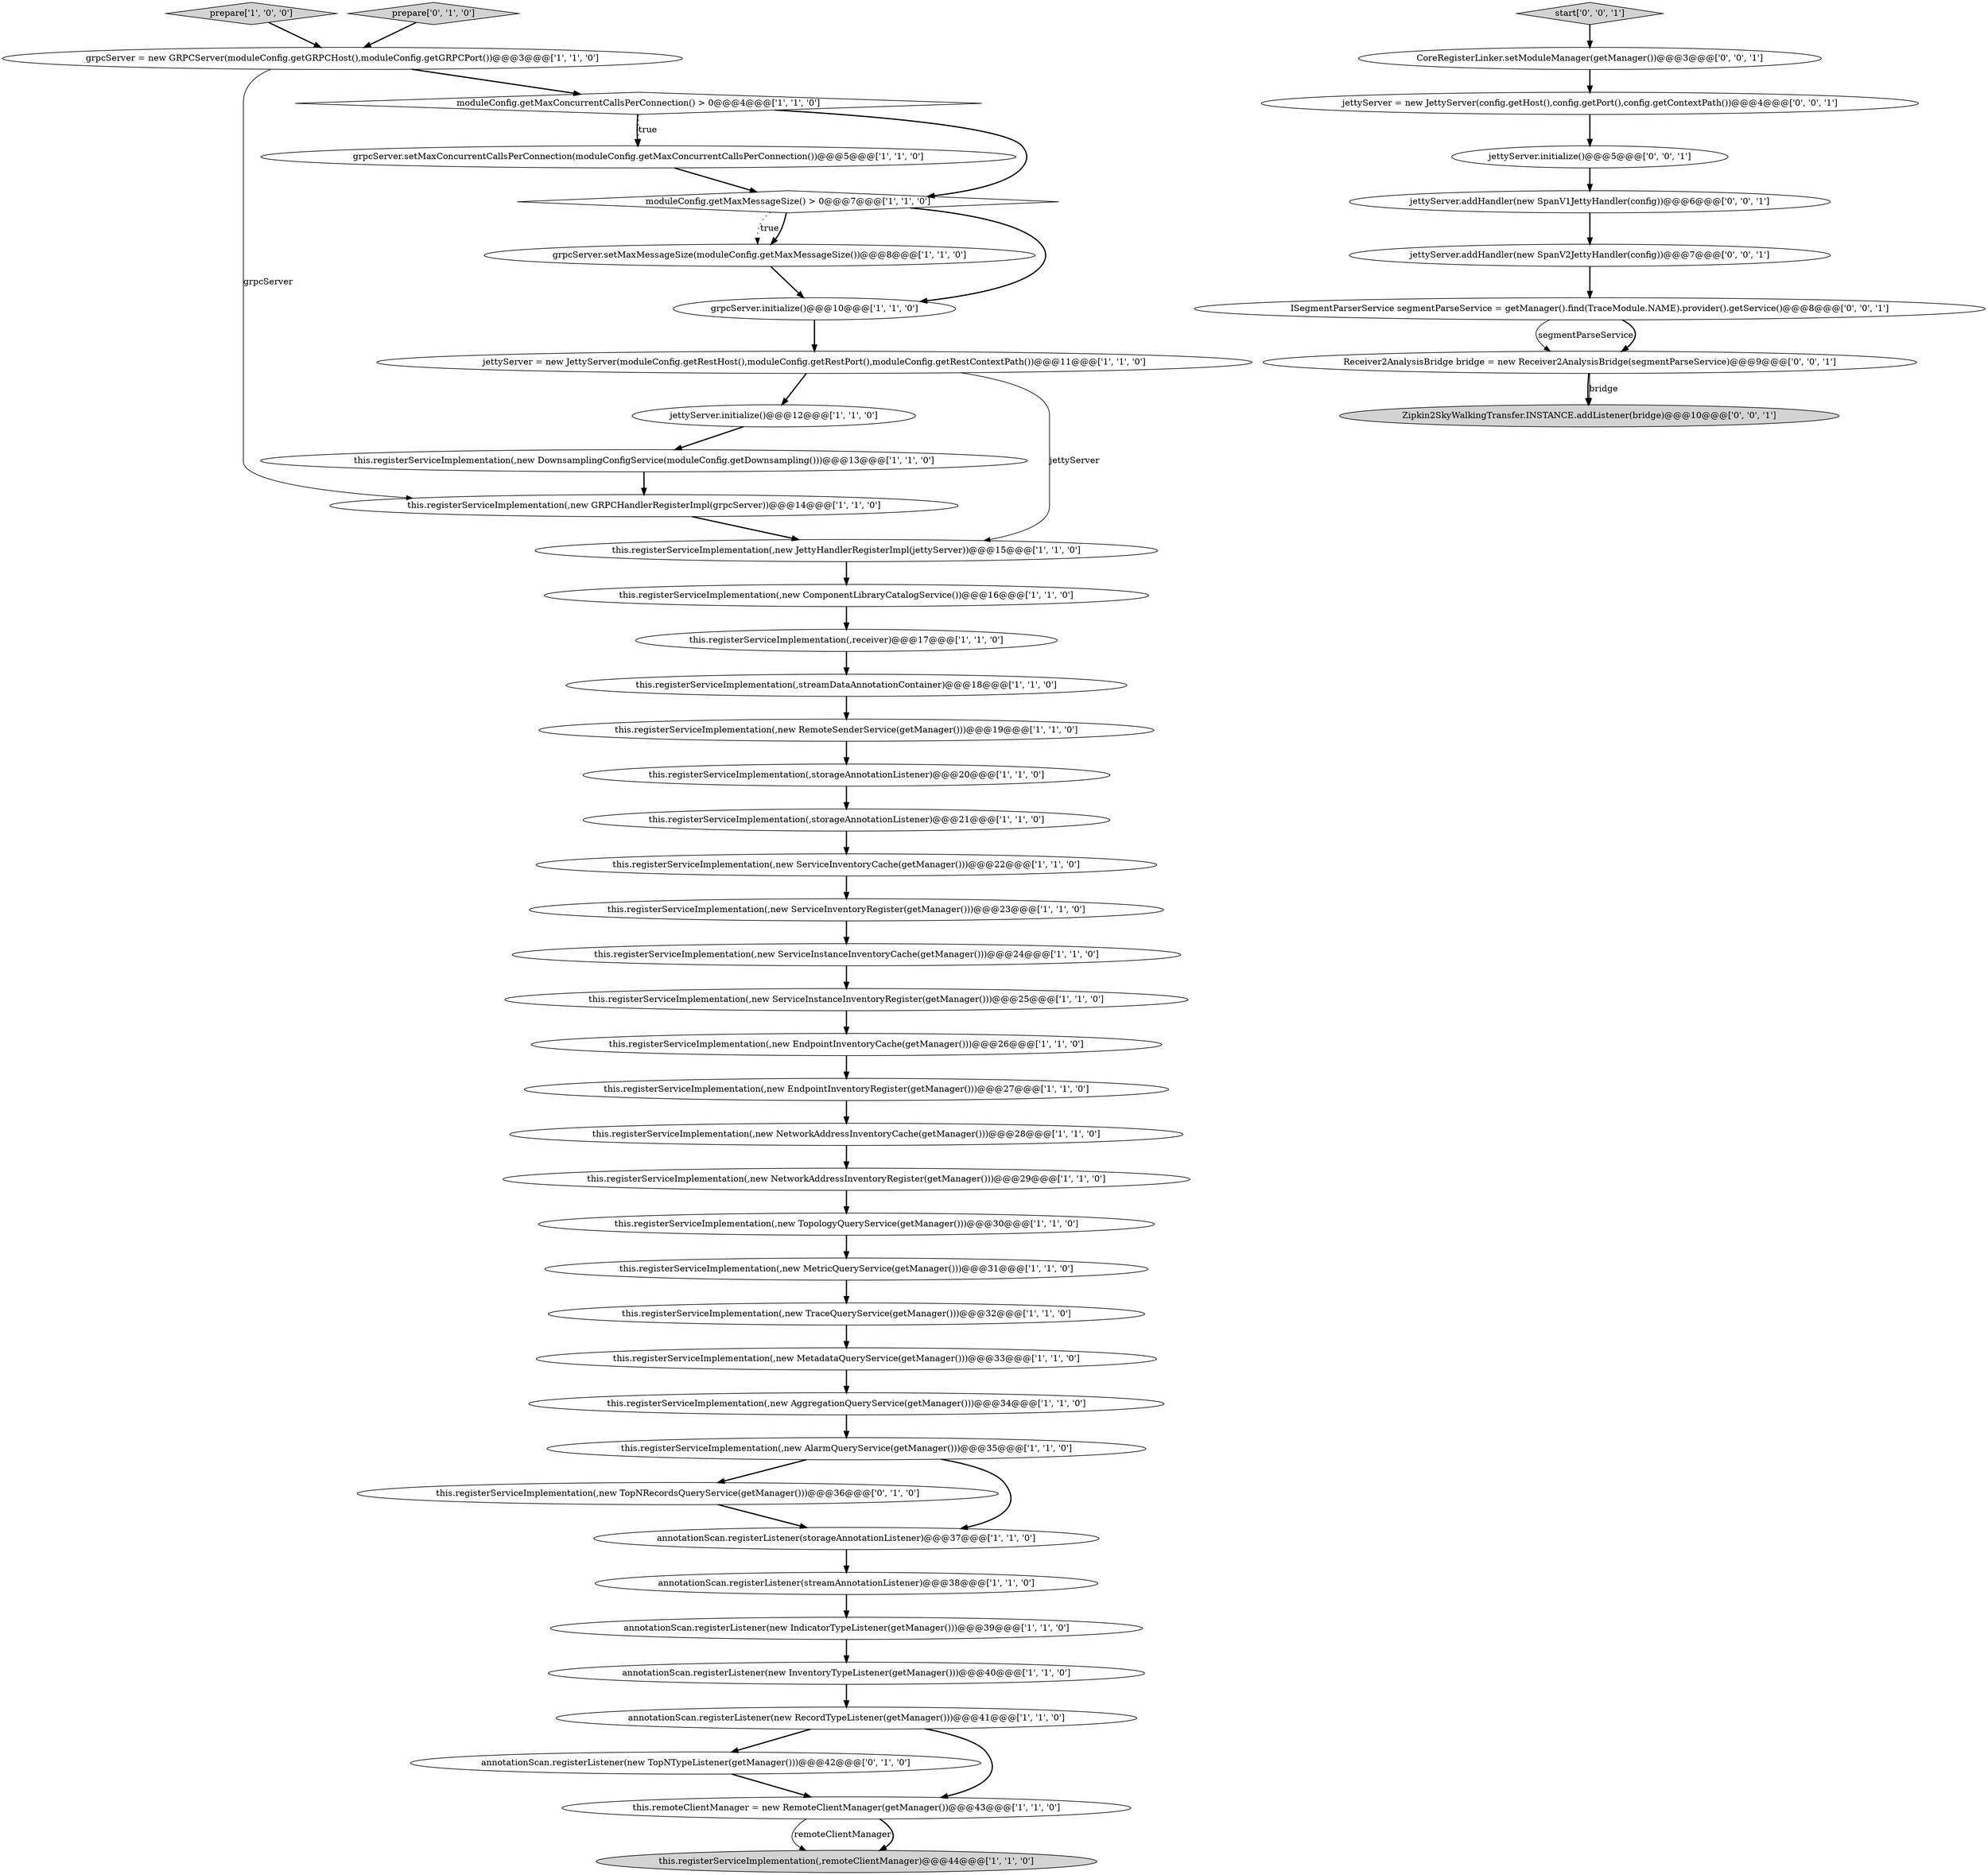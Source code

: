 digraph {
8 [style = filled, label = "this.registerServiceImplementation(,new ServiceInstanceInventoryRegister(getManager()))@@@25@@@['1', '1', '0']", fillcolor = white, shape = ellipse image = "AAA0AAABBB1BBB"];
0 [style = filled, label = "this.registerServiceImplementation(,new ServiceInstanceInventoryCache(getManager()))@@@24@@@['1', '1', '0']", fillcolor = white, shape = ellipse image = "AAA0AAABBB1BBB"];
41 [style = filled, label = "annotationScan.registerListener(new TopNTypeListener(getManager()))@@@42@@@['0', '1', '0']", fillcolor = white, shape = ellipse image = "AAA1AAABBB2BBB"];
18 [style = filled, label = "this.registerServiceImplementation(,new GRPCHandlerRegisterImpl(grpcServer))@@@14@@@['1', '1', '0']", fillcolor = white, shape = ellipse image = "AAA0AAABBB1BBB"];
28 [style = filled, label = "jettyServer.initialize()@@@12@@@['1', '1', '0']", fillcolor = white, shape = ellipse image = "AAA0AAABBB1BBB"];
35 [style = filled, label = "grpcServer = new GRPCServer(moduleConfig.getGRPCHost(),moduleConfig.getGRPCPort())@@@3@@@['1', '1', '0']", fillcolor = white, shape = ellipse image = "AAA0AAABBB1BBB"];
1 [style = filled, label = "this.registerServiceImplementation(,new AlarmQueryService(getManager()))@@@35@@@['1', '1', '0']", fillcolor = white, shape = ellipse image = "AAA0AAABBB1BBB"];
37 [style = filled, label = "prepare['1', '0', '0']", fillcolor = lightgray, shape = diamond image = "AAA0AAABBB1BBB"];
21 [style = filled, label = "grpcServer.setMaxMessageSize(moduleConfig.getMaxMessageSize())@@@8@@@['1', '1', '0']", fillcolor = white, shape = ellipse image = "AAA0AAABBB1BBB"];
38 [style = filled, label = "this.remoteClientManager = new RemoteClientManager(getManager())@@@43@@@['1', '1', '0']", fillcolor = white, shape = ellipse image = "AAA0AAABBB1BBB"];
34 [style = filled, label = "this.registerServiceImplementation(,new RemoteSenderService(getManager()))@@@19@@@['1', '1', '0']", fillcolor = white, shape = ellipse image = "AAA0AAABBB1BBB"];
39 [style = filled, label = "this.registerServiceImplementation(,new TopNRecordsQueryService(getManager()))@@@36@@@['0', '1', '0']", fillcolor = white, shape = ellipse image = "AAA1AAABBB2BBB"];
13 [style = filled, label = "this.registerServiceImplementation(,new JettyHandlerRegisterImpl(jettyServer))@@@15@@@['1', '1', '0']", fillcolor = white, shape = ellipse image = "AAA0AAABBB1BBB"];
10 [style = filled, label = "annotationScan.registerListener(storageAnnotationListener)@@@37@@@['1', '1', '0']", fillcolor = white, shape = ellipse image = "AAA0AAABBB1BBB"];
33 [style = filled, label = "this.registerServiceImplementation(,new ServiceInventoryCache(getManager()))@@@22@@@['1', '1', '0']", fillcolor = white, shape = ellipse image = "AAA0AAABBB1BBB"];
20 [style = filled, label = "grpcServer.setMaxConcurrentCallsPerConnection(moduleConfig.getMaxConcurrentCallsPerConnection())@@@5@@@['1', '1', '0']", fillcolor = white, shape = ellipse image = "AAA0AAABBB1BBB"];
31 [style = filled, label = "this.registerServiceImplementation(,new NetworkAddressInventoryCache(getManager()))@@@28@@@['1', '1', '0']", fillcolor = white, shape = ellipse image = "AAA0AAABBB1BBB"];
27 [style = filled, label = "this.registerServiceImplementation(,new MetricQueryService(getManager()))@@@31@@@['1', '1', '0']", fillcolor = white, shape = ellipse image = "AAA0AAABBB1BBB"];
43 [style = filled, label = "Receiver2AnalysisBridge bridge = new Receiver2AnalysisBridge(segmentParseService)@@@9@@@['0', '0', '1']", fillcolor = white, shape = ellipse image = "AAA0AAABBB3BBB"];
36 [style = filled, label = "this.registerServiceImplementation(,storageAnnotationListener)@@@20@@@['1', '1', '0']", fillcolor = white, shape = ellipse image = "AAA0AAABBB1BBB"];
48 [style = filled, label = "jettyServer.addHandler(new SpanV1JettyHandler(config))@@@6@@@['0', '0', '1']", fillcolor = white, shape = ellipse image = "AAA0AAABBB3BBB"];
44 [style = filled, label = "jettyServer.addHandler(new SpanV2JettyHandler(config))@@@7@@@['0', '0', '1']", fillcolor = white, shape = ellipse image = "AAA0AAABBB3BBB"];
24 [style = filled, label = "this.registerServiceImplementation(,storageAnnotationListener)@@@21@@@['1', '1', '0']", fillcolor = white, shape = ellipse image = "AAA0AAABBB1BBB"];
23 [style = filled, label = "annotationScan.registerListener(new IndicatorTypeListener(getManager()))@@@39@@@['1', '1', '0']", fillcolor = white, shape = ellipse image = "AAA0AAABBB1BBB"];
32 [style = filled, label = "this.registerServiceImplementation(,new TraceQueryService(getManager()))@@@32@@@['1', '1', '0']", fillcolor = white, shape = ellipse image = "AAA0AAABBB1BBB"];
12 [style = filled, label = "annotationScan.registerListener(new RecordTypeListener(getManager()))@@@41@@@['1', '1', '0']", fillcolor = white, shape = ellipse image = "AAA0AAABBB1BBB"];
26 [style = filled, label = "this.registerServiceImplementation(,new TopologyQueryService(getManager()))@@@30@@@['1', '1', '0']", fillcolor = white, shape = ellipse image = "AAA0AAABBB1BBB"];
3 [style = filled, label = "annotationScan.registerListener(streamAnnotationListener)@@@38@@@['1', '1', '0']", fillcolor = white, shape = ellipse image = "AAA0AAABBB1BBB"];
7 [style = filled, label = "moduleConfig.getMaxMessageSize() > 0@@@7@@@['1', '1', '0']", fillcolor = white, shape = diamond image = "AAA0AAABBB1BBB"];
22 [style = filled, label = "this.registerServiceImplementation(,new EndpointInventoryCache(getManager()))@@@26@@@['1', '1', '0']", fillcolor = white, shape = ellipse image = "AAA0AAABBB1BBB"];
40 [style = filled, label = "prepare['0', '1', '0']", fillcolor = lightgray, shape = diamond image = "AAA0AAABBB2BBB"];
29 [style = filled, label = "grpcServer.initialize()@@@10@@@['1', '1', '0']", fillcolor = white, shape = ellipse image = "AAA0AAABBB1BBB"];
19 [style = filled, label = "this.registerServiceImplementation(,new ServiceInventoryRegister(getManager()))@@@23@@@['1', '1', '0']", fillcolor = white, shape = ellipse image = "AAA0AAABBB1BBB"];
30 [style = filled, label = "this.registerServiceImplementation(,new ComponentLibraryCatalogService())@@@16@@@['1', '1', '0']", fillcolor = white, shape = ellipse image = "AAA0AAABBB1BBB"];
42 [style = filled, label = "start['0', '0', '1']", fillcolor = lightgray, shape = diamond image = "AAA0AAABBB3BBB"];
47 [style = filled, label = "CoreRegisterLinker.setModuleManager(getManager())@@@3@@@['0', '0', '1']", fillcolor = white, shape = ellipse image = "AAA0AAABBB3BBB"];
46 [style = filled, label = "Zipkin2SkyWalkingTransfer.INSTANCE.addListener(bridge)@@@10@@@['0', '0', '1']", fillcolor = lightgray, shape = ellipse image = "AAA0AAABBB3BBB"];
2 [style = filled, label = "this.registerServiceImplementation(,new AggregationQueryService(getManager()))@@@34@@@['1', '1', '0']", fillcolor = white, shape = ellipse image = "AAA0AAABBB1BBB"];
25 [style = filled, label = "this.registerServiceImplementation(,new NetworkAddressInventoryRegister(getManager()))@@@29@@@['1', '1', '0']", fillcolor = white, shape = ellipse image = "AAA0AAABBB1BBB"];
9 [style = filled, label = "this.registerServiceImplementation(,new EndpointInventoryRegister(getManager()))@@@27@@@['1', '1', '0']", fillcolor = white, shape = ellipse image = "AAA0AAABBB1BBB"];
14 [style = filled, label = "this.registerServiceImplementation(,new DownsamplingConfigService(moduleConfig.getDownsampling()))@@@13@@@['1', '1', '0']", fillcolor = white, shape = ellipse image = "AAA0AAABBB1BBB"];
49 [style = filled, label = "ISegmentParserService segmentParseService = getManager().find(TraceModule.NAME).provider().getService()@@@8@@@['0', '0', '1']", fillcolor = white, shape = ellipse image = "AAA0AAABBB3BBB"];
50 [style = filled, label = "jettyServer = new JettyServer(config.getHost(),config.getPort(),config.getContextPath())@@@4@@@['0', '0', '1']", fillcolor = white, shape = ellipse image = "AAA0AAABBB3BBB"];
5 [style = filled, label = "jettyServer = new JettyServer(moduleConfig.getRestHost(),moduleConfig.getRestPort(),moduleConfig.getRestContextPath())@@@11@@@['1', '1', '0']", fillcolor = white, shape = ellipse image = "AAA0AAABBB1BBB"];
16 [style = filled, label = "this.registerServiceImplementation(,streamDataAnnotationContainer)@@@18@@@['1', '1', '0']", fillcolor = white, shape = ellipse image = "AAA0AAABBB1BBB"];
11 [style = filled, label = "moduleConfig.getMaxConcurrentCallsPerConnection() > 0@@@4@@@['1', '1', '0']", fillcolor = white, shape = diamond image = "AAA0AAABBB1BBB"];
15 [style = filled, label = "annotationScan.registerListener(new InventoryTypeListener(getManager()))@@@40@@@['1', '1', '0']", fillcolor = white, shape = ellipse image = "AAA0AAABBB1BBB"];
17 [style = filled, label = "this.registerServiceImplementation(,remoteClientManager)@@@44@@@['1', '1', '0']", fillcolor = lightgray, shape = ellipse image = "AAA0AAABBB1BBB"];
6 [style = filled, label = "this.registerServiceImplementation(,new MetadataQueryService(getManager()))@@@33@@@['1', '1', '0']", fillcolor = white, shape = ellipse image = "AAA0AAABBB1BBB"];
4 [style = filled, label = "this.registerServiceImplementation(,receiver)@@@17@@@['1', '1', '0']", fillcolor = white, shape = ellipse image = "AAA0AAABBB1BBB"];
45 [style = filled, label = "jettyServer.initialize()@@@5@@@['0', '0', '1']", fillcolor = white, shape = ellipse image = "AAA0AAABBB3BBB"];
42->47 [style = bold, label=""];
49->43 [style = solid, label="segmentParseService"];
23->15 [style = bold, label=""];
11->20 [style = bold, label=""];
13->30 [style = bold, label=""];
1->10 [style = bold, label=""];
20->7 [style = bold, label=""];
14->18 [style = bold, label=""];
7->21 [style = dotted, label="true"];
24->33 [style = bold, label=""];
4->16 [style = bold, label=""];
45->48 [style = bold, label=""];
15->12 [style = bold, label=""];
37->35 [style = bold, label=""];
43->46 [style = bold, label=""];
25->26 [style = bold, label=""];
9->31 [style = bold, label=""];
18->13 [style = bold, label=""];
34->36 [style = bold, label=""];
16->34 [style = bold, label=""];
27->32 [style = bold, label=""];
49->43 [style = bold, label=""];
29->5 [style = bold, label=""];
19->0 [style = bold, label=""];
0->8 [style = bold, label=""];
48->44 [style = bold, label=""];
7->21 [style = bold, label=""];
22->9 [style = bold, label=""];
21->29 [style = bold, label=""];
26->27 [style = bold, label=""];
12->38 [style = bold, label=""];
6->2 [style = bold, label=""];
10->3 [style = bold, label=""];
11->7 [style = bold, label=""];
3->23 [style = bold, label=""];
1->39 [style = bold, label=""];
39->10 [style = bold, label=""];
43->46 [style = solid, label="bridge"];
38->17 [style = solid, label="remoteClientManager"];
47->50 [style = bold, label=""];
8->22 [style = bold, label=""];
2->1 [style = bold, label=""];
7->29 [style = bold, label=""];
41->38 [style = bold, label=""];
44->49 [style = bold, label=""];
32->6 [style = bold, label=""];
30->4 [style = bold, label=""];
38->17 [style = bold, label=""];
11->20 [style = dotted, label="true"];
33->19 [style = bold, label=""];
36->24 [style = bold, label=""];
5->13 [style = solid, label="jettyServer"];
35->11 [style = bold, label=""];
12->41 [style = bold, label=""];
50->45 [style = bold, label=""];
5->28 [style = bold, label=""];
40->35 [style = bold, label=""];
28->14 [style = bold, label=""];
31->25 [style = bold, label=""];
35->18 [style = solid, label="grpcServer"];
}
